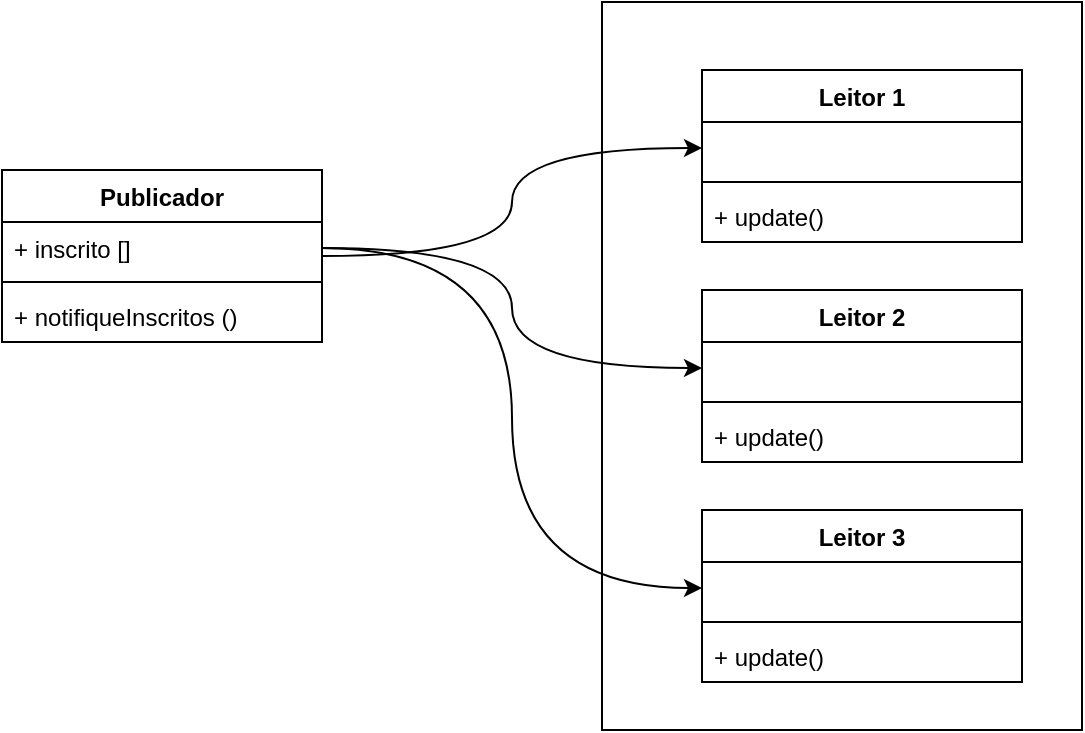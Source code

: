 <mxfile version="23.1.7" type="github">
  <diagram name="Page-1" id="Y3-R3986lj90tiVTZg1Z">
    <mxGraphModel dx="1120" dy="500" grid="1" gridSize="10" guides="1" tooltips="1" connect="1" arrows="1" fold="1" page="1" pageScale="1" pageWidth="850" pageHeight="1100" math="0" shadow="0">
      <root>
        <mxCell id="0" />
        <mxCell id="1" parent="0" />
        <mxCell id="8uWpjX7kZ2ZDJDe1HQSN-19" style="edgeStyle=orthogonalEdgeStyle;rounded=0;orthogonalLoop=1;jettySize=auto;html=1;curved=1;" edge="1" parent="1" source="8uWpjX7kZ2ZDJDe1HQSN-1" target="8uWpjX7kZ2ZDJDe1HQSN-6">
          <mxGeometry relative="1" as="geometry" />
        </mxCell>
        <mxCell id="8uWpjX7kZ2ZDJDe1HQSN-1" value="Publicador" style="swimlane;fontStyle=1;align=center;verticalAlign=top;childLayout=stackLayout;horizontal=1;startSize=26;horizontalStack=0;resizeParent=1;resizeParentMax=0;resizeLast=0;collapsible=1;marginBottom=0;whiteSpace=wrap;html=1;" vertex="1" parent="1">
          <mxGeometry x="120" y="120" width="160" height="86" as="geometry" />
        </mxCell>
        <mxCell id="8uWpjX7kZ2ZDJDe1HQSN-2" value="+ inscrito []" style="text;strokeColor=none;fillColor=none;align=left;verticalAlign=top;spacingLeft=4;spacingRight=4;overflow=hidden;rotatable=0;points=[[0,0.5],[1,0.5]];portConstraint=eastwest;whiteSpace=wrap;html=1;" vertex="1" parent="8uWpjX7kZ2ZDJDe1HQSN-1">
          <mxGeometry y="26" width="160" height="26" as="geometry" />
        </mxCell>
        <mxCell id="8uWpjX7kZ2ZDJDe1HQSN-3" value="" style="line;strokeWidth=1;fillColor=none;align=left;verticalAlign=middle;spacingTop=-1;spacingLeft=3;spacingRight=3;rotatable=0;labelPosition=right;points=[];portConstraint=eastwest;strokeColor=inherit;" vertex="1" parent="8uWpjX7kZ2ZDJDe1HQSN-1">
          <mxGeometry y="52" width="160" height="8" as="geometry" />
        </mxCell>
        <mxCell id="8uWpjX7kZ2ZDJDe1HQSN-4" value="+ notifiqueInscritos ()" style="text;strokeColor=none;fillColor=none;align=left;verticalAlign=top;spacingLeft=4;spacingRight=4;overflow=hidden;rotatable=0;points=[[0,0.5],[1,0.5]];portConstraint=eastwest;whiteSpace=wrap;html=1;" vertex="1" parent="8uWpjX7kZ2ZDJDe1HQSN-1">
          <mxGeometry y="60" width="160" height="26" as="geometry" />
        </mxCell>
        <mxCell id="8uWpjX7kZ2ZDJDe1HQSN-5" value="Leitor 1" style="swimlane;fontStyle=1;align=center;verticalAlign=top;childLayout=stackLayout;horizontal=1;startSize=26;horizontalStack=0;resizeParent=1;resizeParentMax=0;resizeLast=0;collapsible=1;marginBottom=0;whiteSpace=wrap;html=1;" vertex="1" parent="1">
          <mxGeometry x="470" y="70" width="160" height="86" as="geometry" />
        </mxCell>
        <mxCell id="8uWpjX7kZ2ZDJDe1HQSN-6" value="&amp;nbsp;&amp;nbsp;" style="text;strokeColor=none;fillColor=none;align=left;verticalAlign=top;spacingLeft=4;spacingRight=4;overflow=hidden;rotatable=0;points=[[0,0.5],[1,0.5]];portConstraint=eastwest;whiteSpace=wrap;html=1;" vertex="1" parent="8uWpjX7kZ2ZDJDe1HQSN-5">
          <mxGeometry y="26" width="160" height="26" as="geometry" />
        </mxCell>
        <mxCell id="8uWpjX7kZ2ZDJDe1HQSN-7" value="" style="line;strokeWidth=1;fillColor=none;align=left;verticalAlign=middle;spacingTop=-1;spacingLeft=3;spacingRight=3;rotatable=0;labelPosition=right;points=[];portConstraint=eastwest;strokeColor=inherit;" vertex="1" parent="8uWpjX7kZ2ZDJDe1HQSN-5">
          <mxGeometry y="52" width="160" height="8" as="geometry" />
        </mxCell>
        <mxCell id="8uWpjX7kZ2ZDJDe1HQSN-8" value="+ update()" style="text;strokeColor=none;fillColor=none;align=left;verticalAlign=top;spacingLeft=4;spacingRight=4;overflow=hidden;rotatable=0;points=[[0,0.5],[1,0.5]];portConstraint=eastwest;whiteSpace=wrap;html=1;" vertex="1" parent="8uWpjX7kZ2ZDJDe1HQSN-5">
          <mxGeometry y="60" width="160" height="26" as="geometry" />
        </mxCell>
        <mxCell id="8uWpjX7kZ2ZDJDe1HQSN-9" value="Leitor 2" style="swimlane;fontStyle=1;align=center;verticalAlign=top;childLayout=stackLayout;horizontal=1;startSize=26;horizontalStack=0;resizeParent=1;resizeParentMax=0;resizeLast=0;collapsible=1;marginBottom=0;whiteSpace=wrap;html=1;" vertex="1" parent="1">
          <mxGeometry x="470" y="180" width="160" height="86" as="geometry" />
        </mxCell>
        <mxCell id="8uWpjX7kZ2ZDJDe1HQSN-10" value="&amp;nbsp;" style="text;strokeColor=none;fillColor=none;align=left;verticalAlign=top;spacingLeft=4;spacingRight=4;overflow=hidden;rotatable=0;points=[[0,0.5],[1,0.5]];portConstraint=eastwest;whiteSpace=wrap;html=1;" vertex="1" parent="8uWpjX7kZ2ZDJDe1HQSN-9">
          <mxGeometry y="26" width="160" height="26" as="geometry" />
        </mxCell>
        <mxCell id="8uWpjX7kZ2ZDJDe1HQSN-11" value="" style="line;strokeWidth=1;fillColor=none;align=left;verticalAlign=middle;spacingTop=-1;spacingLeft=3;spacingRight=3;rotatable=0;labelPosition=right;points=[];portConstraint=eastwest;strokeColor=inherit;" vertex="1" parent="8uWpjX7kZ2ZDJDe1HQSN-9">
          <mxGeometry y="52" width="160" height="8" as="geometry" />
        </mxCell>
        <mxCell id="8uWpjX7kZ2ZDJDe1HQSN-12" value="+ update()" style="text;strokeColor=none;fillColor=none;align=left;verticalAlign=top;spacingLeft=4;spacingRight=4;overflow=hidden;rotatable=0;points=[[0,0.5],[1,0.5]];portConstraint=eastwest;whiteSpace=wrap;html=1;" vertex="1" parent="8uWpjX7kZ2ZDJDe1HQSN-9">
          <mxGeometry y="60" width="160" height="26" as="geometry" />
        </mxCell>
        <mxCell id="8uWpjX7kZ2ZDJDe1HQSN-13" value="Leitor 3" style="swimlane;fontStyle=1;align=center;verticalAlign=top;childLayout=stackLayout;horizontal=1;startSize=26;horizontalStack=0;resizeParent=1;resizeParentMax=0;resizeLast=0;collapsible=1;marginBottom=0;whiteSpace=wrap;html=1;" vertex="1" parent="1">
          <mxGeometry x="470" y="290" width="160" height="86" as="geometry" />
        </mxCell>
        <mxCell id="8uWpjX7kZ2ZDJDe1HQSN-14" value="&amp;nbsp;" style="text;strokeColor=none;fillColor=none;align=left;verticalAlign=top;spacingLeft=4;spacingRight=4;overflow=hidden;rotatable=0;points=[[0,0.5],[1,0.5]];portConstraint=eastwest;whiteSpace=wrap;html=1;" vertex="1" parent="8uWpjX7kZ2ZDJDe1HQSN-13">
          <mxGeometry y="26" width="160" height="26" as="geometry" />
        </mxCell>
        <mxCell id="8uWpjX7kZ2ZDJDe1HQSN-15" value="" style="line;strokeWidth=1;fillColor=none;align=left;verticalAlign=middle;spacingTop=-1;spacingLeft=3;spacingRight=3;rotatable=0;labelPosition=right;points=[];portConstraint=eastwest;strokeColor=inherit;" vertex="1" parent="8uWpjX7kZ2ZDJDe1HQSN-13">
          <mxGeometry y="52" width="160" height="8" as="geometry" />
        </mxCell>
        <mxCell id="8uWpjX7kZ2ZDJDe1HQSN-16" value="+ update()" style="text;strokeColor=none;fillColor=none;align=left;verticalAlign=top;spacingLeft=4;spacingRight=4;overflow=hidden;rotatable=0;points=[[0,0.5],[1,0.5]];portConstraint=eastwest;whiteSpace=wrap;html=1;" vertex="1" parent="8uWpjX7kZ2ZDJDe1HQSN-13">
          <mxGeometry y="60" width="160" height="26" as="geometry" />
        </mxCell>
        <mxCell id="8uWpjX7kZ2ZDJDe1HQSN-17" style="edgeStyle=orthogonalEdgeStyle;rounded=0;orthogonalLoop=1;jettySize=auto;html=1;entryX=0;entryY=0.5;entryDx=0;entryDy=0;curved=1;" edge="1" parent="1" source="8uWpjX7kZ2ZDJDe1HQSN-2" target="8uWpjX7kZ2ZDJDe1HQSN-14">
          <mxGeometry relative="1" as="geometry" />
        </mxCell>
        <mxCell id="8uWpjX7kZ2ZDJDe1HQSN-18" style="edgeStyle=orthogonalEdgeStyle;rounded=0;orthogonalLoop=1;jettySize=auto;html=1;entryX=0;entryY=0.5;entryDx=0;entryDy=0;curved=1;" edge="1" parent="1" source="8uWpjX7kZ2ZDJDe1HQSN-2" target="8uWpjX7kZ2ZDJDe1HQSN-10">
          <mxGeometry relative="1" as="geometry" />
        </mxCell>
        <mxCell id="8uWpjX7kZ2ZDJDe1HQSN-20" value="" style="verticalLabelPosition=bottom;verticalAlign=top;html=1;shape=mxgraph.basic.rect;fillColor2=none;strokeWidth=1;size=20;indent=5;fillColor=none;strokeColor=default;shadow=0;" vertex="1" parent="1">
          <mxGeometry x="420" y="36" width="240" height="364" as="geometry" />
        </mxCell>
      </root>
    </mxGraphModel>
  </diagram>
</mxfile>

